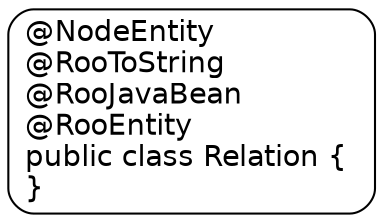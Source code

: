 digraph Relation {
  node [
    fontname = "Bitstream Vera Sans"
    shape = "Mrecord"
  ]
  edge [
    fontname = "Bitstream Vera Sans"
  ]

  Relation [
    
    label = "{@NodeEntity\
    \l@RooToString\
    \l@RooJavaBean\
    \l@RooEntity\
    \lpublic class Relation \{\
    \l\}\
    \l}"
  ]

}
